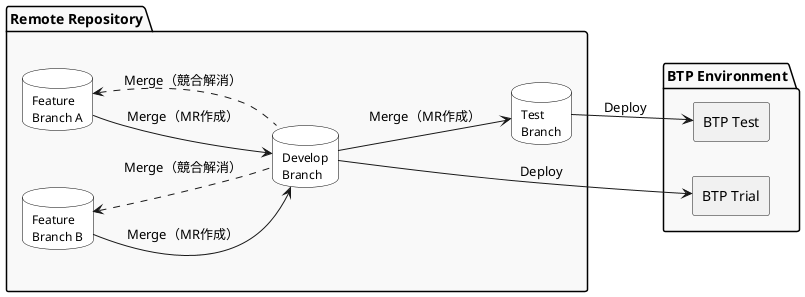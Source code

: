 @startuml
skinparam database {
    BackgroundColor White
    BorderColor Black
    FontSize 12
}
skinparam package {
    BorderColor Black
    BackgroundColor #F9F9F9
}
skinparam ranksep 30  ' ノード間の垂直間隔を縮小
skinparam nodesep 10  ' ノード内の間隔を縮小

' === リモートリポジトリ ===
package "Remote Repository" {
    database RemoteFeatureA as "Feature\nBranch A"
    database RemoteFeatureB as "Feature\nBranch B"
    
    left to right direction
    database RemoteDevelop as "Develop\nBranch"
    database RemoteTest as "Test\nBranch"
}

' === BTP環境 (Remote Repositoryの下に配置されやすくする) ===
package "BTP Environment" {
    left to right direction
    rectangle TestBTP as "BTP Test"
    rectangle DevelopBTP as "BTP Trial"
}

' === リモートブランチ間フロー ===
RemoteFeatureA --> RemoteDevelop : Merge（MR作成）
RemoteFeatureA <.. RemoteDevelop : Merge（競合解消）
RemoteFeatureB --> RemoteDevelop : Merge（MR作成）
RemoteFeatureB <.. RemoteDevelop : Merge（競合解消）
RemoteDevelop --> RemoteTest : Merge（MR作成）

' === リモート → BTP 環境 Deploy ===
RemoteDevelop --> DevelopBTP : Deploy
RemoteTest --> TestBTP : Deploy

@enduml
